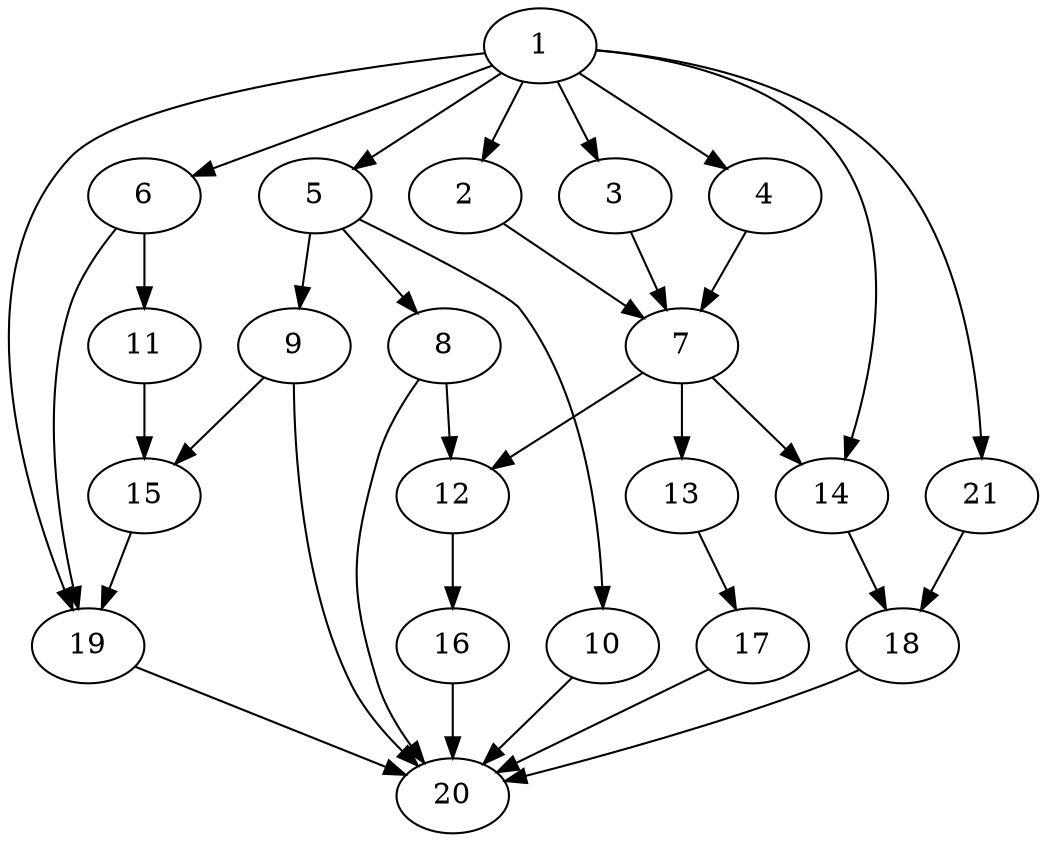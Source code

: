 digraph graph2 {
    6 -> 19
    8 -> 12
    1 -> 21
    1 -> 2
    1 -> 3
    1 -> 4
    1 -> 5
    1 -> 6
    1 -> 19
    2 -> 7
    3 -> 7
    4 -> 7
    7 -> 12
    7 -> 13
    7 -> 14
    12 -> 16
    13 -> 17
    14 -> 18
    16 -> 20
    17 -> 20
    18 -> 20
    5 -> 9
    5 -> 10 
    5 -> 8
    8 -> 20
    9 -> 20
    10 -> 20
    6 -> 11
    11 -> 15
    15 -> 19
    19 -> 20
    1 -> 14
    9 -> 15
    21 -> 18
}
